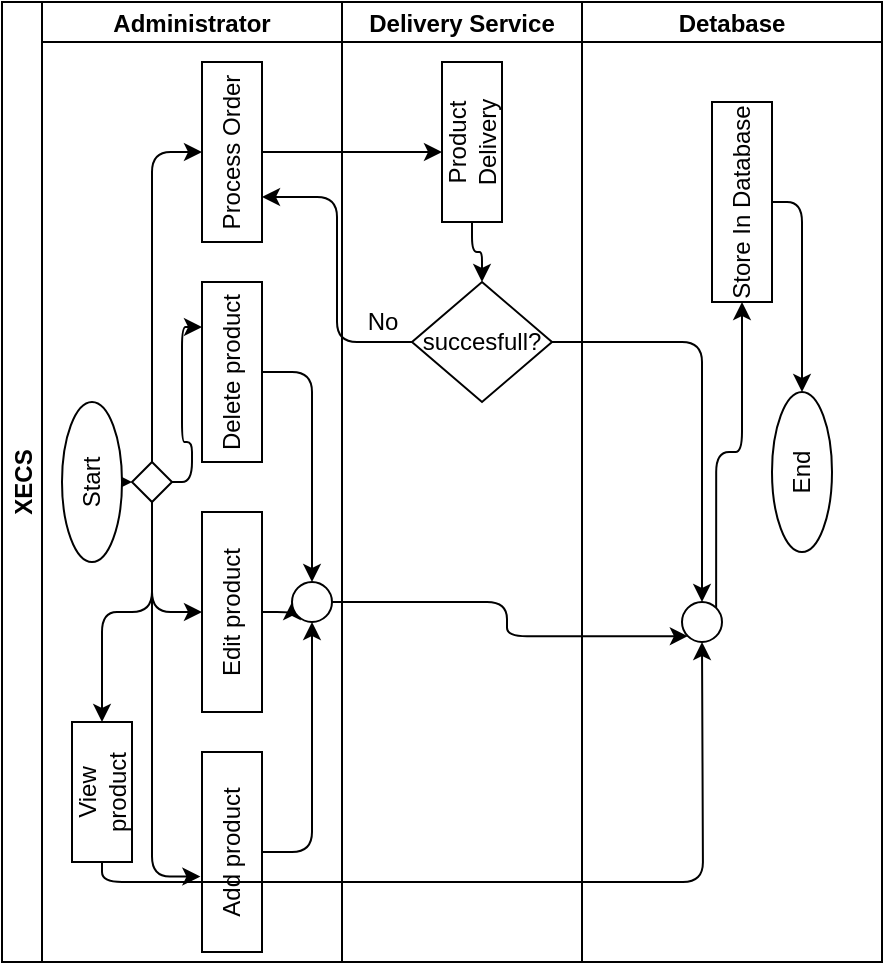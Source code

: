 <mxfile>
    <diagram id="PQlohYnYGJbDZ5mkB8-w" name="Page-1">
        <mxGraphModel dx="868" dy="470" grid="1" gridSize="10" guides="1" tooltips="1" connect="1" arrows="1" fold="1" page="1" pageScale="1" pageWidth="850" pageHeight="1100" math="0" shadow="0">
            <root>
                <mxCell id="0"/>
                <mxCell id="1" parent="0"/>
                <mxCell id="2" value="XECS" style="swimlane;childLayout=stackLayout;resizeParent=1;resizeParentMax=0;startSize=20;horizontal=0;horizontalStack=1;" parent="1" vertex="1">
                    <mxGeometry x="244" y="120" width="440" height="480" as="geometry"/>
                </mxCell>
                <mxCell id="3" value="Administrator" style="swimlane;startSize=20;" parent="2" vertex="1">
                    <mxGeometry x="20" width="150" height="480" as="geometry"/>
                </mxCell>
                <mxCell id="22" style="edgeStyle=none;html=1;exitX=0.5;exitY=1;exitDx=0;exitDy=0;entryX=0;entryY=0.5;entryDx=0;entryDy=0;" parent="3" source="10" target="13" edge="1">
                    <mxGeometry relative="1" as="geometry"/>
                </mxCell>
                <mxCell id="10" value="Start" style="ellipse;whiteSpace=wrap;html=1;rotation=-90;" parent="3" vertex="1">
                    <mxGeometry x="-15" y="225" width="80" height="30" as="geometry"/>
                </mxCell>
                <mxCell id="40" style="edgeStyle=orthogonalEdgeStyle;html=1;exitX=0.5;exitY=1;exitDx=0;exitDy=0;entryX=0.5;entryY=1;entryDx=0;entryDy=0;" parent="3" source="6" target="37" edge="1">
                    <mxGeometry relative="1" as="geometry"/>
                </mxCell>
                <mxCell id="6" value="Add product" style="rounded=0;whiteSpace=wrap;html=1;rotation=-90;" parent="3" vertex="1">
                    <mxGeometry x="45" y="410" width="100" height="30" as="geometry"/>
                </mxCell>
                <mxCell id="39" style="edgeStyle=orthogonalEdgeStyle;html=1;exitX=0.5;exitY=1;exitDx=0;exitDy=0;entryX=0;entryY=0.5;entryDx=0;entryDy=0;" parent="3" source="7" target="37" edge="1">
                    <mxGeometry relative="1" as="geometry"/>
                </mxCell>
                <mxCell id="7" value="Edit product" style="rounded=0;whiteSpace=wrap;html=1;rotation=-90;" parent="3" vertex="1">
                    <mxGeometry x="45" y="290" width="100" height="30" as="geometry"/>
                </mxCell>
                <mxCell id="38" style="edgeStyle=orthogonalEdgeStyle;html=1;exitX=0.5;exitY=1;exitDx=0;exitDy=0;" parent="3" source="8" target="37" edge="1">
                    <mxGeometry relative="1" as="geometry"/>
                </mxCell>
                <mxCell id="8" value="Delete product" style="rounded=0;whiteSpace=wrap;html=1;rotation=-90;" parent="3" vertex="1">
                    <mxGeometry x="50" y="170" width="90" height="30" as="geometry"/>
                </mxCell>
                <mxCell id="11" value="Process Order" style="rounded=0;whiteSpace=wrap;html=1;rotation=-90;" parent="3" vertex="1">
                    <mxGeometry x="50" y="60" width="90" height="30" as="geometry"/>
                </mxCell>
                <mxCell id="25" style="edgeStyle=orthogonalEdgeStyle;html=1;exitX=0.5;exitY=0;exitDx=0;exitDy=0;entryX=0.5;entryY=0;entryDx=0;entryDy=0;" parent="3" source="13" target="11" edge="1">
                    <mxGeometry relative="1" as="geometry"/>
                </mxCell>
                <mxCell id="26" style="edgeStyle=orthogonalEdgeStyle;html=1;exitX=1;exitY=0.5;exitDx=0;exitDy=0;entryX=0.75;entryY=0;entryDx=0;entryDy=0;" parent="3" source="13" target="8" edge="1">
                    <mxGeometry relative="1" as="geometry"/>
                </mxCell>
                <mxCell id="27" style="edgeStyle=orthogonalEdgeStyle;html=1;exitX=0.5;exitY=1;exitDx=0;exitDy=0;entryX=0.5;entryY=0;entryDx=0;entryDy=0;" parent="3" source="13" target="7" edge="1">
                    <mxGeometry relative="1" as="geometry"/>
                </mxCell>
                <mxCell id="29" style="edgeStyle=orthogonalEdgeStyle;html=1;exitX=0.5;exitY=1;exitDx=0;exitDy=0;entryX=0.377;entryY=-0.027;entryDx=0;entryDy=0;entryPerimeter=0;" parent="3" source="13" target="6" edge="1">
                    <mxGeometry relative="1" as="geometry"/>
                </mxCell>
                <mxCell id="44" style="edgeStyle=orthogonalEdgeStyle;html=1;exitX=0.5;exitY=1;exitDx=0;exitDy=0;" parent="3" source="13" target="9" edge="1">
                    <mxGeometry relative="1" as="geometry"/>
                </mxCell>
                <mxCell id="13" value="" style="rhombus;whiteSpace=wrap;html=1;" parent="3" vertex="1">
                    <mxGeometry x="45" y="230" width="20" height="20" as="geometry"/>
                </mxCell>
                <mxCell id="37" value="" style="ellipse;whiteSpace=wrap;html=1;aspect=fixed;" parent="3" vertex="1">
                    <mxGeometry x="125" y="290" width="20" height="20" as="geometry"/>
                </mxCell>
                <mxCell id="9" value="View product" style="rounded=0;whiteSpace=wrap;html=1;rotation=-90;" parent="3" vertex="1">
                    <mxGeometry x="-5" y="380" width="70" height="30" as="geometry"/>
                </mxCell>
                <mxCell id="4" value="Delivery Service" style="swimlane;startSize=20;" parent="2" vertex="1">
                    <mxGeometry x="170" width="120" height="480" as="geometry"/>
                </mxCell>
                <mxCell id="33" style="edgeStyle=orthogonalEdgeStyle;html=1;exitX=0;exitY=0.5;exitDx=0;exitDy=0;entryX=0.5;entryY=0;entryDx=0;entryDy=0;" parent="4" source="31" target="32" edge="1">
                    <mxGeometry relative="1" as="geometry"/>
                </mxCell>
                <mxCell id="31" value="Product Delivery" style="rounded=0;whiteSpace=wrap;html=1;rotation=-90;" parent="4" vertex="1">
                    <mxGeometry x="25" y="55" width="80" height="30" as="geometry"/>
                </mxCell>
                <mxCell id="32" value="succesfull?" style="rhombus;whiteSpace=wrap;html=1;" parent="4" vertex="1">
                    <mxGeometry x="35" y="140" width="70" height="60" as="geometry"/>
                </mxCell>
                <mxCell id="5" value="Detabase" style="swimlane;startSize=20;" parent="2" vertex="1">
                    <mxGeometry x="290" width="150" height="480" as="geometry"/>
                </mxCell>
                <mxCell id="49" style="edgeStyle=orthogonalEdgeStyle;html=1;exitX=1;exitY=0;exitDx=0;exitDy=0;entryX=0;entryY=0.5;entryDx=0;entryDy=0;" parent="5" source="46" target="48" edge="1">
                    <mxGeometry relative="1" as="geometry"/>
                </mxCell>
                <mxCell id="46" value="" style="ellipse;whiteSpace=wrap;html=1;aspect=fixed;" parent="5" vertex="1">
                    <mxGeometry x="50" y="300" width="20" height="20" as="geometry"/>
                </mxCell>
                <mxCell id="52" style="edgeStyle=orthogonalEdgeStyle;html=1;exitX=0.5;exitY=1;exitDx=0;exitDy=0;entryX=1;entryY=0.5;entryDx=0;entryDy=0;" parent="5" source="48" target="51" edge="1">
                    <mxGeometry relative="1" as="geometry"/>
                </mxCell>
                <mxCell id="48" value="Store In Database" style="rounded=0;whiteSpace=wrap;html=1;rotation=-90;" parent="5" vertex="1">
                    <mxGeometry x="30" y="85" width="100" height="30" as="geometry"/>
                </mxCell>
                <mxCell id="51" value="End" style="ellipse;whiteSpace=wrap;html=1;rotation=-90;" parent="5" vertex="1">
                    <mxGeometry x="70" y="220" width="80" height="30" as="geometry"/>
                </mxCell>
                <mxCell id="34" style="edgeStyle=orthogonalEdgeStyle;html=1;exitX=0;exitY=0.5;exitDx=0;exitDy=0;entryX=0.25;entryY=1;entryDx=0;entryDy=0;" parent="2" source="32" target="11" edge="1">
                    <mxGeometry relative="1" as="geometry"/>
                </mxCell>
                <mxCell id="47" style="edgeStyle=orthogonalEdgeStyle;html=1;exitX=1;exitY=0.5;exitDx=0;exitDy=0;entryX=0;entryY=1;entryDx=0;entryDy=0;" parent="2" source="37" target="46" edge="1">
                    <mxGeometry relative="1" as="geometry"/>
                </mxCell>
                <mxCell id="36" style="edgeStyle=orthogonalEdgeStyle;html=1;exitX=1;exitY=0.5;exitDx=0;exitDy=0;entryX=0.5;entryY=0;entryDx=0;entryDy=0;" parent="2" source="32" target="46" edge="1">
                    <mxGeometry relative="1" as="geometry">
                        <mxPoint x="340" y="170" as="targetPoint"/>
                    </mxGeometry>
                </mxCell>
                <mxCell id="30" style="edgeStyle=orthogonalEdgeStyle;html=1;exitX=0.5;exitY=1;exitDx=0;exitDy=0;" parent="1" source="11" edge="1">
                    <mxGeometry relative="1" as="geometry">
                        <mxPoint x="464" y="195" as="targetPoint"/>
                    </mxGeometry>
                </mxCell>
                <mxCell id="35" value="No" style="text;html=1;align=center;verticalAlign=middle;resizable=0;points=[];autosize=1;strokeColor=none;fillColor=none;" parent="1" vertex="1">
                    <mxGeometry x="414" y="265" width="40" height="30" as="geometry"/>
                </mxCell>
                <mxCell id="45" style="edgeStyle=orthogonalEdgeStyle;html=1;exitX=0;exitY=0.5;exitDx=0;exitDy=0;" parent="1" source="9" edge="1">
                    <mxGeometry relative="1" as="geometry">
                        <mxPoint x="594" y="440" as="targetPoint"/>
                    </mxGeometry>
                </mxCell>
            </root>
        </mxGraphModel>
    </diagram>
</mxfile>